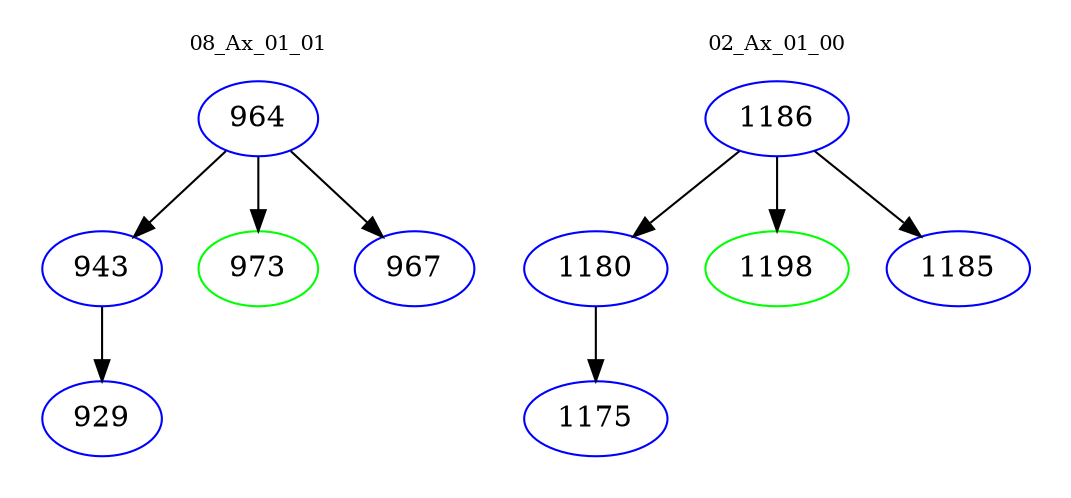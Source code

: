 digraph{
subgraph cluster_0 {
color = white
label = "08_Ax_01_01";
fontsize=10;
T0_964 [label="964", color="blue"]
T0_964 -> T0_943 [color="black"]
T0_943 [label="943", color="blue"]
T0_943 -> T0_929 [color="black"]
T0_929 [label="929", color="blue"]
T0_964 -> T0_973 [color="black"]
T0_973 [label="973", color="green"]
T0_964 -> T0_967 [color="black"]
T0_967 [label="967", color="blue"]
}
subgraph cluster_1 {
color = white
label = "02_Ax_01_00";
fontsize=10;
T1_1186 [label="1186", color="blue"]
T1_1186 -> T1_1180 [color="black"]
T1_1180 [label="1180", color="blue"]
T1_1180 -> T1_1175 [color="black"]
T1_1175 [label="1175", color="blue"]
T1_1186 -> T1_1198 [color="black"]
T1_1198 [label="1198", color="green"]
T1_1186 -> T1_1185 [color="black"]
T1_1185 [label="1185", color="blue"]
}
}
